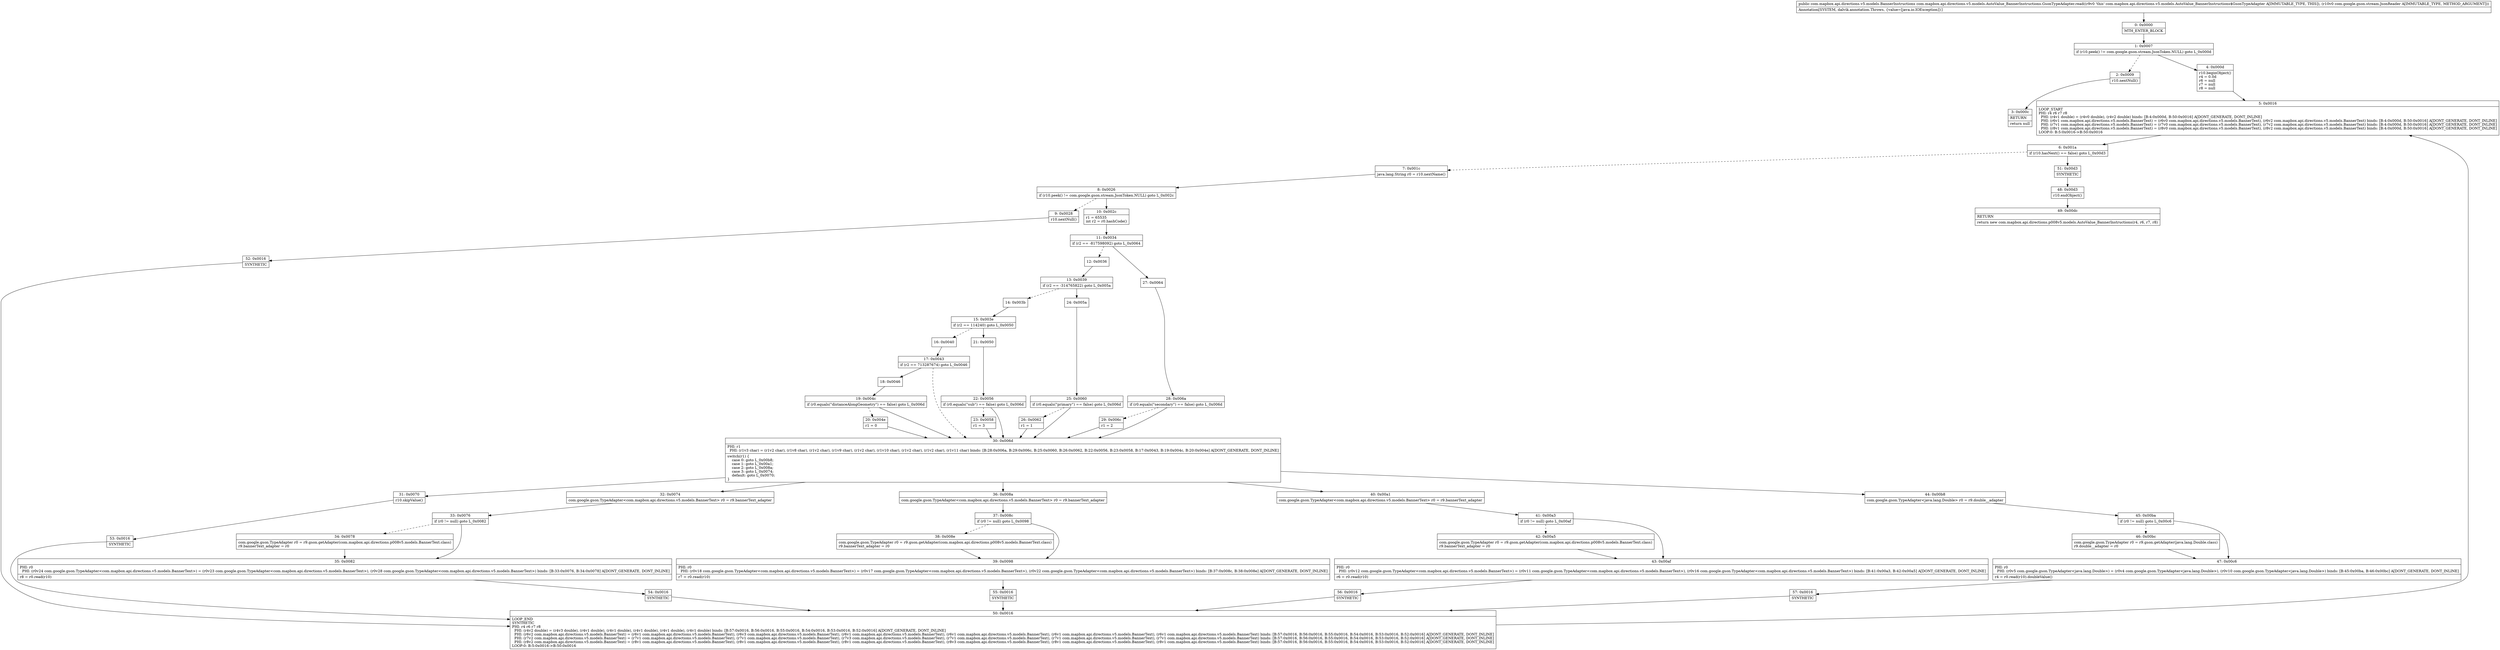 digraph "CFG forcom.mapbox.api.directions.v5.models.AutoValue_BannerInstructions.GsonTypeAdapter.read(Lcom\/google\/gson\/stream\/JsonReader;)Lcom\/mapbox\/api\/directions\/v5\/models\/BannerInstructions;" {
Node_0 [shape=record,label="{0\:\ 0x0000|MTH_ENTER_BLOCK\l}"];
Node_1 [shape=record,label="{1\:\ 0x0007|if (r10.peek() != com.google.gson.stream.JsonToken.NULL) goto L_0x000d\l}"];
Node_2 [shape=record,label="{2\:\ 0x0009|r10.nextNull()\l}"];
Node_3 [shape=record,label="{3\:\ 0x000c|RETURN\l|return null\l}"];
Node_4 [shape=record,label="{4\:\ 0x000d|r10.beginObject()\lr4 = 0.0d\lr6 = null\lr7 = null\lr8 = null\l}"];
Node_5 [shape=record,label="{5\:\ 0x0016|LOOP_START\lPHI: r4 r6 r7 r8 \l  PHI: (r4v1 double) = (r4v0 double), (r4v2 double) binds: [B:4:0x000d, B:50:0x0016] A[DONT_GENERATE, DONT_INLINE]\l  PHI: (r6v1 com.mapbox.api.directions.v5.models.BannerText) = (r6v0 com.mapbox.api.directions.v5.models.BannerText), (r6v2 com.mapbox.api.directions.v5.models.BannerText) binds: [B:4:0x000d, B:50:0x0016] A[DONT_GENERATE, DONT_INLINE]\l  PHI: (r7v1 com.mapbox.api.directions.v5.models.BannerText) = (r7v0 com.mapbox.api.directions.v5.models.BannerText), (r7v2 com.mapbox.api.directions.v5.models.BannerText) binds: [B:4:0x000d, B:50:0x0016] A[DONT_GENERATE, DONT_INLINE]\l  PHI: (r8v1 com.mapbox.api.directions.v5.models.BannerText) = (r8v0 com.mapbox.api.directions.v5.models.BannerText), (r8v2 com.mapbox.api.directions.v5.models.BannerText) binds: [B:4:0x000d, B:50:0x0016] A[DONT_GENERATE, DONT_INLINE]\lLOOP:0: B:5:0x0016\-\>B:50:0x0016\l}"];
Node_6 [shape=record,label="{6\:\ 0x001a|if (r10.hasNext() == false) goto L_0x00d3\l}"];
Node_7 [shape=record,label="{7\:\ 0x001c|java.lang.String r0 = r10.nextName()\l}"];
Node_8 [shape=record,label="{8\:\ 0x0026|if (r10.peek() != com.google.gson.stream.JsonToken.NULL) goto L_0x002c\l}"];
Node_9 [shape=record,label="{9\:\ 0x0028|r10.nextNull()\l}"];
Node_10 [shape=record,label="{10\:\ 0x002c|r1 = 65535\lint r2 = r0.hashCode()\l}"];
Node_11 [shape=record,label="{11\:\ 0x0034|if (r2 == \-817598092) goto L_0x0064\l}"];
Node_12 [shape=record,label="{12\:\ 0x0036}"];
Node_13 [shape=record,label="{13\:\ 0x0039|if (r2 == \-314765822) goto L_0x005a\l}"];
Node_14 [shape=record,label="{14\:\ 0x003b}"];
Node_15 [shape=record,label="{15\:\ 0x003e|if (r2 == 114240) goto L_0x0050\l}"];
Node_16 [shape=record,label="{16\:\ 0x0040}"];
Node_17 [shape=record,label="{17\:\ 0x0043|if (r2 == 713287674) goto L_0x0046\l}"];
Node_18 [shape=record,label="{18\:\ 0x0046}"];
Node_19 [shape=record,label="{19\:\ 0x004c|if (r0.equals(\"distanceAlongGeometry\") == false) goto L_0x006d\l}"];
Node_20 [shape=record,label="{20\:\ 0x004e|r1 = 0\l}"];
Node_21 [shape=record,label="{21\:\ 0x0050}"];
Node_22 [shape=record,label="{22\:\ 0x0056|if (r0.equals(\"sub\") == false) goto L_0x006d\l}"];
Node_23 [shape=record,label="{23\:\ 0x0058|r1 = 3\l}"];
Node_24 [shape=record,label="{24\:\ 0x005a}"];
Node_25 [shape=record,label="{25\:\ 0x0060|if (r0.equals(\"primary\") == false) goto L_0x006d\l}"];
Node_26 [shape=record,label="{26\:\ 0x0062|r1 = 1\l}"];
Node_27 [shape=record,label="{27\:\ 0x0064}"];
Node_28 [shape=record,label="{28\:\ 0x006a|if (r0.equals(\"secondary\") == false) goto L_0x006d\l}"];
Node_29 [shape=record,label="{29\:\ 0x006c|r1 = 2\l}"];
Node_30 [shape=record,label="{30\:\ 0x006d|PHI: r1 \l  PHI: (r1v3 char) = (r1v2 char), (r1v8 char), (r1v2 char), (r1v9 char), (r1v2 char), (r1v10 char), (r1v2 char), (r1v2 char), (r1v11 char) binds: [B:28:0x006a, B:29:0x006c, B:25:0x0060, B:26:0x0062, B:22:0x0056, B:23:0x0058, B:17:0x0043, B:19:0x004c, B:20:0x004e] A[DONT_GENERATE, DONT_INLINE]\l|switch(r1) \{\l    case 0: goto L_0x00b8;\l    case 1: goto L_0x00a1;\l    case 2: goto L_0x008a;\l    case 3: goto L_0x0074;\l    default: goto L_0x0070;\l\}\l}"];
Node_31 [shape=record,label="{31\:\ 0x0070|r10.skipValue()\l}"];
Node_32 [shape=record,label="{32\:\ 0x0074|com.google.gson.TypeAdapter\<com.mapbox.api.directions.v5.models.BannerText\> r0 = r9.bannerText_adapter\l}"];
Node_33 [shape=record,label="{33\:\ 0x0076|if (r0 != null) goto L_0x0082\l}"];
Node_34 [shape=record,label="{34\:\ 0x0078|com.google.gson.TypeAdapter r0 = r9.gson.getAdapter(com.mapbox.api.directions.p008v5.models.BannerText.class)\lr9.bannerText_adapter = r0\l}"];
Node_35 [shape=record,label="{35\:\ 0x0082|PHI: r0 \l  PHI: (r0v24 com.google.gson.TypeAdapter\<com.mapbox.api.directions.v5.models.BannerText\>) = (r0v23 com.google.gson.TypeAdapter\<com.mapbox.api.directions.v5.models.BannerText\>), (r0v28 com.google.gson.TypeAdapter\<com.mapbox.api.directions.v5.models.BannerText\>) binds: [B:33:0x0076, B:34:0x0078] A[DONT_GENERATE, DONT_INLINE]\l|r8 = r0.read(r10)\l}"];
Node_36 [shape=record,label="{36\:\ 0x008a|com.google.gson.TypeAdapter\<com.mapbox.api.directions.v5.models.BannerText\> r0 = r9.bannerText_adapter\l}"];
Node_37 [shape=record,label="{37\:\ 0x008c|if (r0 != null) goto L_0x0098\l}"];
Node_38 [shape=record,label="{38\:\ 0x008e|com.google.gson.TypeAdapter r0 = r9.gson.getAdapter(com.mapbox.api.directions.p008v5.models.BannerText.class)\lr9.bannerText_adapter = r0\l}"];
Node_39 [shape=record,label="{39\:\ 0x0098|PHI: r0 \l  PHI: (r0v18 com.google.gson.TypeAdapter\<com.mapbox.api.directions.v5.models.BannerText\>) = (r0v17 com.google.gson.TypeAdapter\<com.mapbox.api.directions.v5.models.BannerText\>), (r0v22 com.google.gson.TypeAdapter\<com.mapbox.api.directions.v5.models.BannerText\>) binds: [B:37:0x008c, B:38:0x008e] A[DONT_GENERATE, DONT_INLINE]\l|r7 = r0.read(r10)\l}"];
Node_40 [shape=record,label="{40\:\ 0x00a1|com.google.gson.TypeAdapter\<com.mapbox.api.directions.v5.models.BannerText\> r0 = r9.bannerText_adapter\l}"];
Node_41 [shape=record,label="{41\:\ 0x00a3|if (r0 != null) goto L_0x00af\l}"];
Node_42 [shape=record,label="{42\:\ 0x00a5|com.google.gson.TypeAdapter r0 = r9.gson.getAdapter(com.mapbox.api.directions.p008v5.models.BannerText.class)\lr9.bannerText_adapter = r0\l}"];
Node_43 [shape=record,label="{43\:\ 0x00af|PHI: r0 \l  PHI: (r0v12 com.google.gson.TypeAdapter\<com.mapbox.api.directions.v5.models.BannerText\>) = (r0v11 com.google.gson.TypeAdapter\<com.mapbox.api.directions.v5.models.BannerText\>), (r0v16 com.google.gson.TypeAdapter\<com.mapbox.api.directions.v5.models.BannerText\>) binds: [B:41:0x00a3, B:42:0x00a5] A[DONT_GENERATE, DONT_INLINE]\l|r6 = r0.read(r10)\l}"];
Node_44 [shape=record,label="{44\:\ 0x00b8|com.google.gson.TypeAdapter\<java.lang.Double\> r0 = r9.double__adapter\l}"];
Node_45 [shape=record,label="{45\:\ 0x00ba|if (r0 != null) goto L_0x00c6\l}"];
Node_46 [shape=record,label="{46\:\ 0x00bc|com.google.gson.TypeAdapter r0 = r9.gson.getAdapter(java.lang.Double.class)\lr9.double__adapter = r0\l}"];
Node_47 [shape=record,label="{47\:\ 0x00c6|PHI: r0 \l  PHI: (r0v5 com.google.gson.TypeAdapter\<java.lang.Double\>) = (r0v4 com.google.gson.TypeAdapter\<java.lang.Double\>), (r0v10 com.google.gson.TypeAdapter\<java.lang.Double\>) binds: [B:45:0x00ba, B:46:0x00bc] A[DONT_GENERATE, DONT_INLINE]\l|r4 = r0.read(r10).doubleValue()\l}"];
Node_48 [shape=record,label="{48\:\ 0x00d3|r10.endObject()\l}"];
Node_49 [shape=record,label="{49\:\ 0x00dc|RETURN\l|return new com.mapbox.api.directions.p008v5.models.AutoValue_BannerInstructions(r4, r6, r7, r8)\l}"];
Node_50 [shape=record,label="{50\:\ 0x0016|LOOP_END\lSYNTHETIC\lPHI: r4 r6 r7 r8 \l  PHI: (r4v2 double) = (r4v3 double), (r4v1 double), (r4v1 double), (r4v1 double), (r4v1 double), (r4v1 double) binds: [B:57:0x0016, B:56:0x0016, B:55:0x0016, B:54:0x0016, B:53:0x0016, B:52:0x0016] A[DONT_GENERATE, DONT_INLINE]\l  PHI: (r6v2 com.mapbox.api.directions.v5.models.BannerText) = (r6v1 com.mapbox.api.directions.v5.models.BannerText), (r6v3 com.mapbox.api.directions.v5.models.BannerText), (r6v1 com.mapbox.api.directions.v5.models.BannerText), (r6v1 com.mapbox.api.directions.v5.models.BannerText), (r6v1 com.mapbox.api.directions.v5.models.BannerText), (r6v1 com.mapbox.api.directions.v5.models.BannerText) binds: [B:57:0x0016, B:56:0x0016, B:55:0x0016, B:54:0x0016, B:53:0x0016, B:52:0x0016] A[DONT_GENERATE, DONT_INLINE]\l  PHI: (r7v2 com.mapbox.api.directions.v5.models.BannerText) = (r7v1 com.mapbox.api.directions.v5.models.BannerText), (r7v1 com.mapbox.api.directions.v5.models.BannerText), (r7v3 com.mapbox.api.directions.v5.models.BannerText), (r7v1 com.mapbox.api.directions.v5.models.BannerText), (r7v1 com.mapbox.api.directions.v5.models.BannerText), (r7v1 com.mapbox.api.directions.v5.models.BannerText) binds: [B:57:0x0016, B:56:0x0016, B:55:0x0016, B:54:0x0016, B:53:0x0016, B:52:0x0016] A[DONT_GENERATE, DONT_INLINE]\l  PHI: (r8v2 com.mapbox.api.directions.v5.models.BannerText) = (r8v1 com.mapbox.api.directions.v5.models.BannerText), (r8v1 com.mapbox.api.directions.v5.models.BannerText), (r8v1 com.mapbox.api.directions.v5.models.BannerText), (r8v3 com.mapbox.api.directions.v5.models.BannerText), (r8v1 com.mapbox.api.directions.v5.models.BannerText), (r8v1 com.mapbox.api.directions.v5.models.BannerText) binds: [B:57:0x0016, B:56:0x0016, B:55:0x0016, B:54:0x0016, B:53:0x0016, B:52:0x0016] A[DONT_GENERATE, DONT_INLINE]\lLOOP:0: B:5:0x0016\-\>B:50:0x0016\l}"];
Node_51 [shape=record,label="{51\:\ 0x00d3|SYNTHETIC\l}"];
Node_52 [shape=record,label="{52\:\ 0x0016|SYNTHETIC\l}"];
Node_53 [shape=record,label="{53\:\ 0x0016|SYNTHETIC\l}"];
Node_54 [shape=record,label="{54\:\ 0x0016|SYNTHETIC\l}"];
Node_55 [shape=record,label="{55\:\ 0x0016|SYNTHETIC\l}"];
Node_56 [shape=record,label="{56\:\ 0x0016|SYNTHETIC\l}"];
Node_57 [shape=record,label="{57\:\ 0x0016|SYNTHETIC\l}"];
MethodNode[shape=record,label="{public com.mapbox.api.directions.v5.models.BannerInstructions com.mapbox.api.directions.v5.models.AutoValue_BannerInstructions.GsonTypeAdapter.read((r9v0 'this' com.mapbox.api.directions.v5.models.AutoValue_BannerInstructions$GsonTypeAdapter A[IMMUTABLE_TYPE, THIS]), (r10v0 com.google.gson.stream.JsonReader A[IMMUTABLE_TYPE, METHOD_ARGUMENT]))  | Annotation[SYSTEM, dalvik.annotation.Throws, \{value=[java.io.IOException]\}]\l}"];
MethodNode -> Node_0;
Node_0 -> Node_1;
Node_1 -> Node_2[style=dashed];
Node_1 -> Node_4;
Node_2 -> Node_3;
Node_4 -> Node_5;
Node_5 -> Node_6;
Node_6 -> Node_7[style=dashed];
Node_6 -> Node_51;
Node_7 -> Node_8;
Node_8 -> Node_9[style=dashed];
Node_8 -> Node_10;
Node_9 -> Node_52;
Node_10 -> Node_11;
Node_11 -> Node_12[style=dashed];
Node_11 -> Node_27;
Node_12 -> Node_13;
Node_13 -> Node_14[style=dashed];
Node_13 -> Node_24;
Node_14 -> Node_15;
Node_15 -> Node_16[style=dashed];
Node_15 -> Node_21;
Node_16 -> Node_17;
Node_17 -> Node_18;
Node_17 -> Node_30[style=dashed];
Node_18 -> Node_19;
Node_19 -> Node_20[style=dashed];
Node_19 -> Node_30;
Node_20 -> Node_30;
Node_21 -> Node_22;
Node_22 -> Node_23[style=dashed];
Node_22 -> Node_30;
Node_23 -> Node_30;
Node_24 -> Node_25;
Node_25 -> Node_26[style=dashed];
Node_25 -> Node_30;
Node_26 -> Node_30;
Node_27 -> Node_28;
Node_28 -> Node_29[style=dashed];
Node_28 -> Node_30;
Node_29 -> Node_30;
Node_30 -> Node_31;
Node_30 -> Node_32;
Node_30 -> Node_36;
Node_30 -> Node_40;
Node_30 -> Node_44;
Node_31 -> Node_53;
Node_32 -> Node_33;
Node_33 -> Node_34[style=dashed];
Node_33 -> Node_35;
Node_34 -> Node_35;
Node_35 -> Node_54;
Node_36 -> Node_37;
Node_37 -> Node_38[style=dashed];
Node_37 -> Node_39;
Node_38 -> Node_39;
Node_39 -> Node_55;
Node_40 -> Node_41;
Node_41 -> Node_42[style=dashed];
Node_41 -> Node_43;
Node_42 -> Node_43;
Node_43 -> Node_56;
Node_44 -> Node_45;
Node_45 -> Node_46[style=dashed];
Node_45 -> Node_47;
Node_46 -> Node_47;
Node_47 -> Node_57;
Node_48 -> Node_49;
Node_50 -> Node_5;
Node_51 -> Node_48;
Node_52 -> Node_50;
Node_53 -> Node_50;
Node_54 -> Node_50;
Node_55 -> Node_50;
Node_56 -> Node_50;
Node_57 -> Node_50;
}

